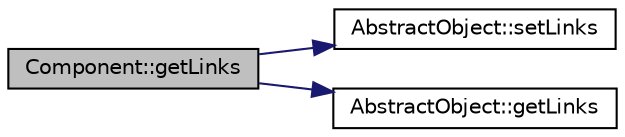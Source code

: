 digraph "Component::getLinks"
{
  edge [fontname="Helvetica",fontsize="10",labelfontname="Helvetica",labelfontsize="10"];
  node [fontname="Helvetica",fontsize="10",shape=record];
  rankdir="LR";
  Node1 [label="Component::getLinks",height=0.2,width=0.4,color="black", fillcolor="grey75", style="filled" fontcolor="black"];
  Node1 -> Node2 [color="midnightblue",fontsize="10",style="solid",fontname="Helvetica"];
  Node2 [label="AbstractObject::setLinks",height=0.2,width=0.4,color="black", fillcolor="white", style="filled",URL="$classAbstractObject.html#ab10fcc764ffe95d859beedaaf6b54a7e"];
  Node1 -> Node3 [color="midnightblue",fontsize="10",style="solid",fontname="Helvetica"];
  Node3 [label="AbstractObject::getLinks",height=0.2,width=0.4,color="black", fillcolor="white", style="filled",URL="$classAbstractObject.html#ab0650b0b0c6fd0e692f976bcc1f3a065"];
}
